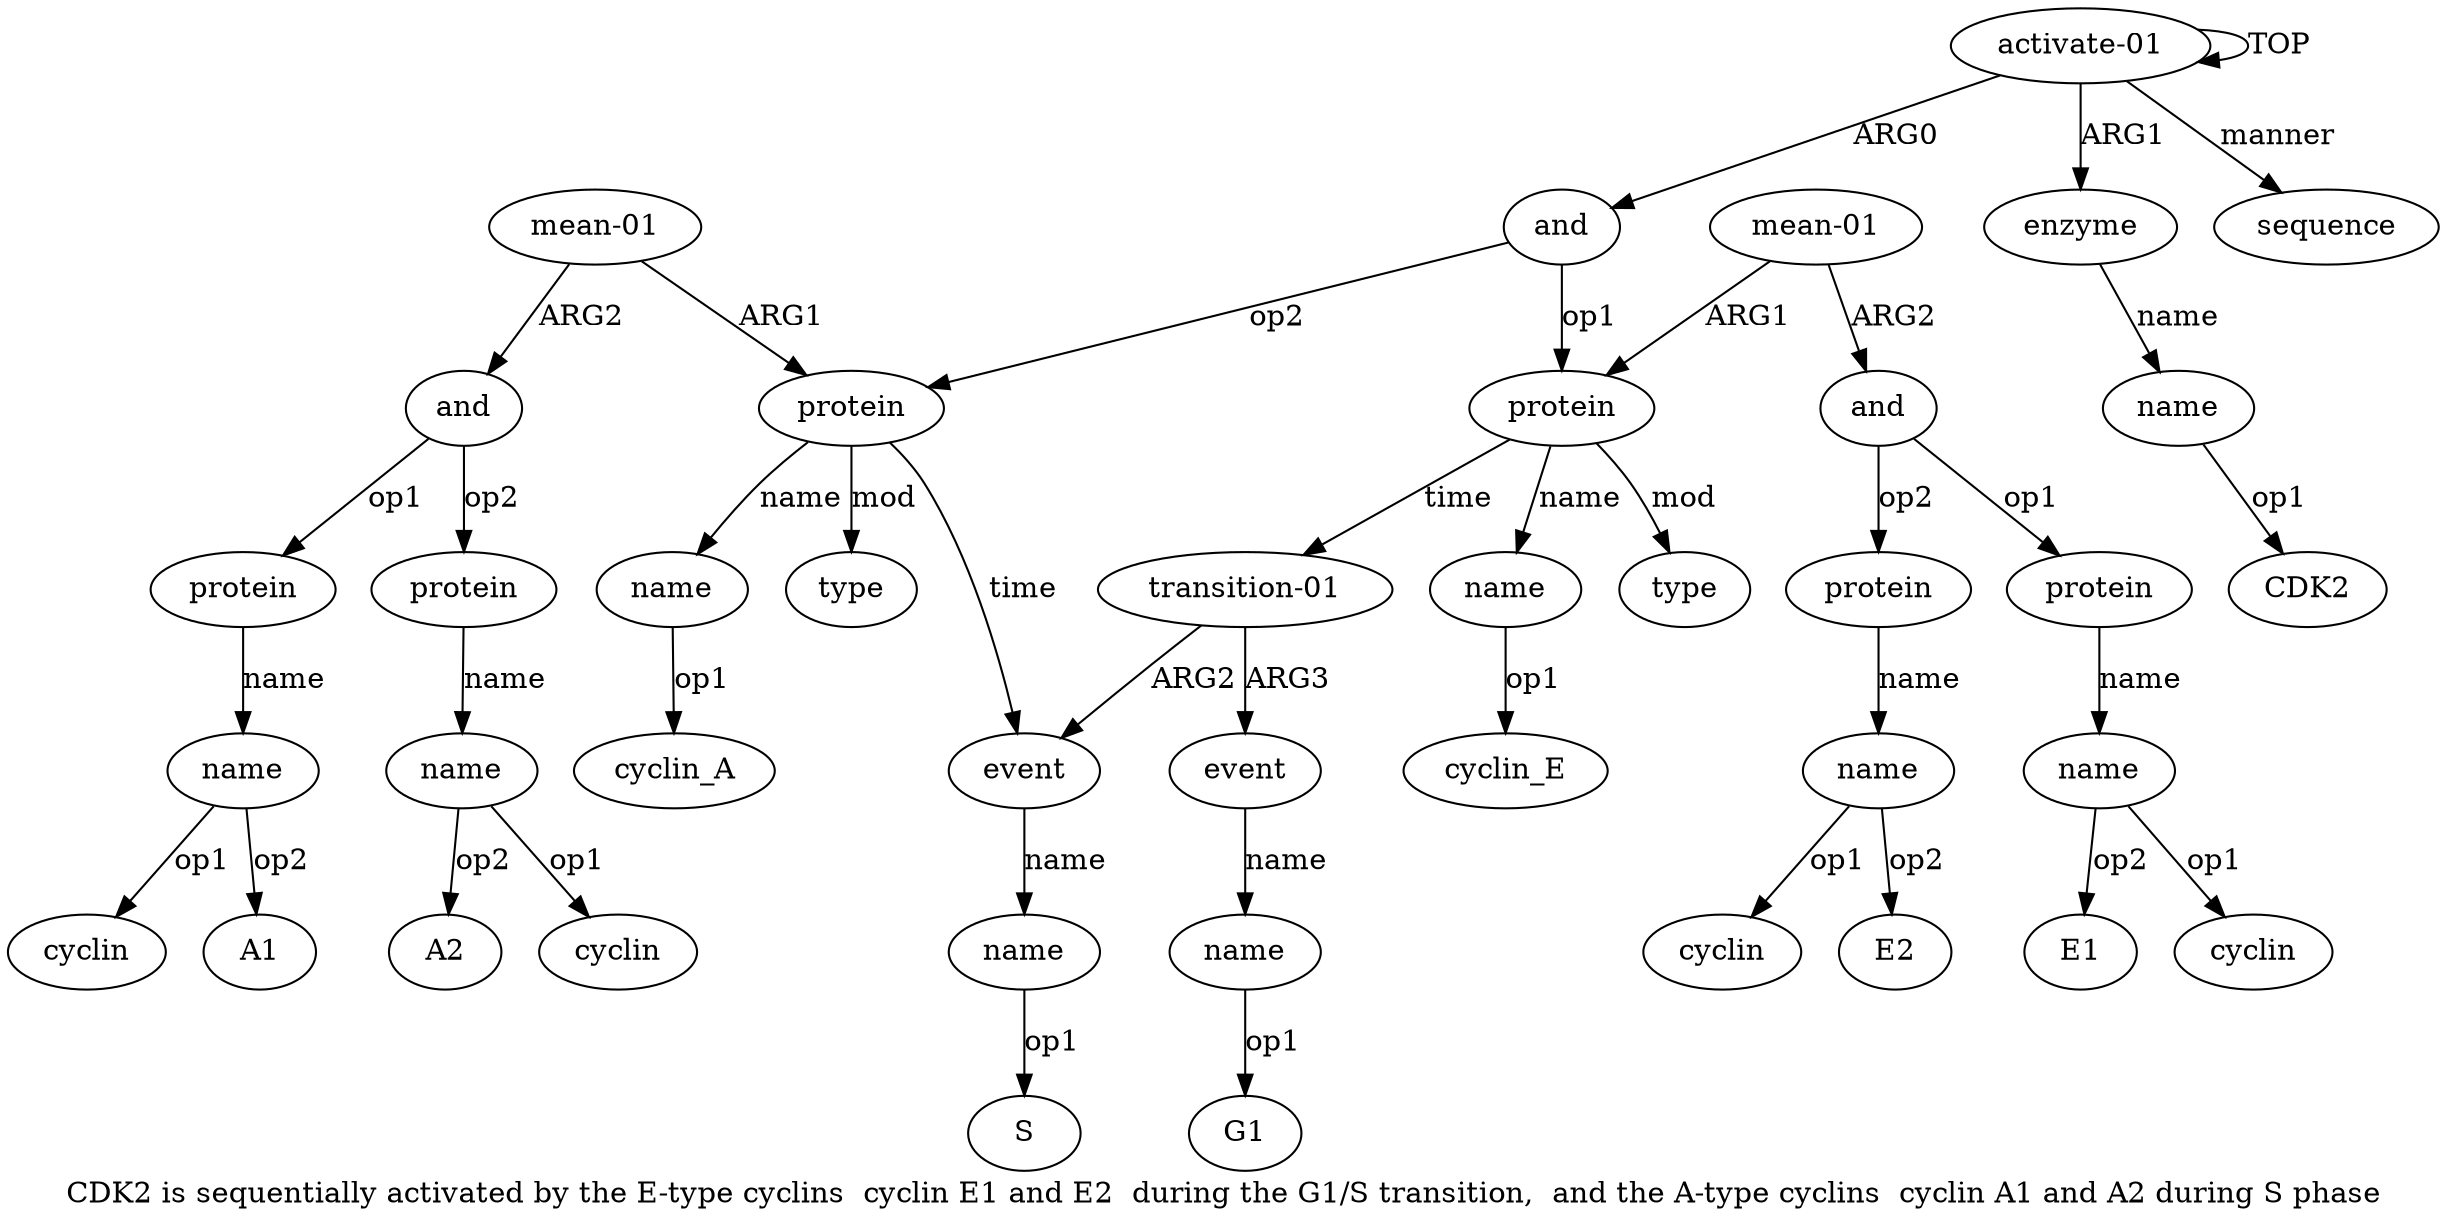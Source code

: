 digraph  {
	graph [label="CDK2 is sequentially activated by the E-type cyclins  cyclin E1 and E2  during the G1/S transition,  and the A-type cyclins  cyclin \
A1 and A2 during S phase"];
	node [label="\N"];
	a20	 [color=black,
		gold_ind=20,
		gold_label=and,
		label=and,
		test_ind=20,
		test_label=and];
	a21	 [color=black,
		gold_ind=21,
		gold_label=protein,
		label=protein,
		test_ind=21,
		test_label=protein];
	a20 -> a21 [key=0,
	color=black,
	gold_label=op1,
	label=op1,
	test_label=op1];
a23 [color=black,
	gold_ind=23,
	gold_label=protein,
	label=protein,
	test_ind=23,
	test_label=protein];
a20 -> a23 [key=0,
color=black,
gold_label=op2,
label=op2,
test_label=op2];
a22 [color=black,
gold_ind=22,
gold_label=name,
label=name,
test_ind=22,
test_label=name];
a21 -> a22 [key=0,
color=black,
gold_label=name,
label=name,
test_label=name];
"a22 cyclin" [color=black,
gold_ind=-1,
gold_label=cyclin,
label=cyclin,
test_ind=-1,
test_label=cyclin];
a22 -> "a22 cyclin" [key=0,
color=black,
gold_label=op1,
label=op1,
test_label=op1];
"a22 A1" [color=black,
gold_ind=-1,
gold_label=A1,
label=A1,
test_ind=-1,
test_label=A1];
a22 -> "a22 A1" [key=0,
color=black,
gold_label=op2,
label=op2,
test_label=op2];
a24 [color=black,
gold_ind=24,
gold_label=name,
label=name,
test_ind=24,
test_label=name];
a23 -> a24 [key=0,
color=black,
gold_label=name,
label=name,
test_label=name];
"a24 A2" [color=black,
gold_ind=-1,
gold_label=A2,
label=A2,
test_ind=-1,
test_label=A2];
a24 -> "a24 A2" [key=0,
color=black,
gold_label=op2,
label=op2,
test_label=op2];
"a24 cyclin" [color=black,
gold_ind=-1,
gold_label=cyclin,
label=cyclin,
test_ind=-1,
test_label=cyclin];
a24 -> "a24 cyclin" [key=0,
color=black,
gold_label=op1,
label=op1,
test_label=op1];
a25 [color=black,
gold_ind=25,
gold_label=enzyme,
label=enzyme,
test_ind=25,
test_label=enzyme];
a26 [color=black,
gold_ind=26,
gold_label=name,
label=name,
test_ind=26,
test_label=name];
a25 -> a26 [key=0,
color=black,
gold_label=name,
label=name,
test_label=name];
"a26 CDK2" [color=black,
gold_ind=-1,
gold_label=CDK2,
label=CDK2,
test_ind=-1,
test_label=CDK2];
a26 -> "a26 CDK2" [key=0,
color=black,
gold_label=op1,
label=op1,
test_label=op1];
a27 [color=black,
gold_ind=27,
gold_label=sequence,
label=sequence,
test_ind=27,
test_label=sequence];
"a17 cyclin_A" [color=black,
gold_ind=-1,
gold_label=cyclin_A,
label=cyclin_A,
test_ind=-1,
test_label=cyclin_A];
"a13 E1" [color=black,
gold_ind=-1,
gold_label=E1,
label=E1,
test_ind=-1,
test_label=E1];
"a3 cyclin_E" [color=black,
gold_ind=-1,
gold_label=cyclin_E,
label=cyclin_E,
test_ind=-1,
test_label=cyclin_E];
"a15 cyclin" [color=black,
gold_ind=-1,
gold_label=cyclin,
label=cyclin,
test_ind=-1,
test_label=cyclin];
a15 [color=black,
gold_ind=15,
gold_label=name,
label=name,
test_ind=15,
test_label=name];
a15 -> "a15 cyclin" [key=0,
color=black,
gold_label=op1,
label=op1,
test_label=op1];
"a15 E2" [color=black,
gold_ind=-1,
gold_label=E2,
label=E2,
test_ind=-1,
test_label=E2];
a15 -> "a15 E2" [key=0,
color=black,
gold_label=op2,
label=op2,
test_label=op2];
a14 [color=black,
gold_ind=14,
gold_label=protein,
label=protein,
test_ind=14,
test_label=protein];
a14 -> a15 [key=0,
color=black,
gold_label=name,
label=name,
test_label=name];
a17 [color=black,
gold_ind=17,
gold_label=name,
label=name,
test_ind=17,
test_label=name];
a17 -> "a17 cyclin_A" [key=0,
color=black,
gold_label=op1,
label=op1,
test_label=op1];
a16 [color=black,
gold_ind=16,
gold_label=protein,
label=protein,
test_ind=16,
test_label=protein];
a16 -> a17 [key=0,
color=black,
gold_label=name,
label=name,
test_label=name];
a18 [color=black,
gold_ind=18,
gold_label=type,
label=type,
test_ind=18,
test_label=type];
a16 -> a18 [key=0,
color=black,
gold_label=mod,
label=mod,
test_label=mod];
a5 [color=black,
gold_ind=5,
gold_label=event,
label=event,
test_ind=5,
test_label=event];
a16 -> a5 [key=0,
color=black,
gold_label=time,
label=time,
test_label=time];
a11 [color=black,
gold_ind=11,
gold_label=and,
label=and,
test_ind=11,
test_label=and];
a11 -> a14 [key=0,
color=black,
gold_label=op2,
label=op2,
test_label=op2];
a12 [color=black,
gold_ind=12,
gold_label=protein,
label=protein,
test_ind=12,
test_label=protein];
a11 -> a12 [key=0,
color=black,
gold_label=op1,
label=op1,
test_label=op1];
a10 [color=black,
gold_ind=10,
gold_label="mean-01",
label="mean-01",
test_ind=10,
test_label="mean-01"];
a10 -> a11 [key=0,
color=black,
gold_label=ARG2,
label=ARG2,
test_label=ARG2];
a2 [color=black,
gold_ind=2,
gold_label=protein,
label=protein,
test_ind=2,
test_label=protein];
a10 -> a2 [key=0,
color=black,
gold_label=ARG1,
label=ARG1,
test_label=ARG1];
a13 [color=black,
gold_ind=13,
gold_label=name,
label=name,
test_ind=13,
test_label=name];
a13 -> "a13 E1" [key=0,
color=black,
gold_label=op2,
label=op2,
test_label=op2];
"a13 cyclin" [color=black,
gold_ind=-1,
gold_label=cyclin,
label=cyclin,
test_ind=-1,
test_label=cyclin];
a13 -> "a13 cyclin" [key=0,
color=black,
gold_label=op1,
label=op1,
test_label=op1];
a12 -> a13 [key=0,
color=black,
gold_label=name,
label=name,
test_label=name];
"a8 G1" [color=black,
gold_ind=-1,
gold_label=G1,
label=G1,
test_ind=-1,
test_label=G1];
"a6 S" [color=black,
gold_ind=-1,
gold_label=S,
label=S,
test_ind=-1,
test_label=S];
a19 [color=black,
gold_ind=19,
gold_label="mean-01",
label="mean-01",
test_ind=19,
test_label="mean-01"];
a19 -> a20 [key=0,
color=black,
gold_label=ARG2,
label=ARG2,
test_label=ARG2];
a19 -> a16 [key=0,
color=black,
gold_label=ARG1,
label=ARG1,
test_label=ARG1];
a1 [color=black,
gold_ind=1,
gold_label=and,
label=and,
test_ind=1,
test_label=and];
a1 -> a16 [key=0,
color=black,
gold_label=op2,
label=op2,
test_label=op2];
a1 -> a2 [key=0,
color=black,
gold_label=op1,
label=op1,
test_label=op1];
a0 [color=black,
gold_ind=0,
gold_label="activate-01",
label="activate-01",
test_ind=0,
test_label="activate-01"];
a0 -> a25 [key=0,
color=black,
gold_label=ARG1,
label=ARG1,
test_label=ARG1];
a0 -> a27 [key=0,
color=black,
gold_label=manner,
label=manner,
test_label=manner];
a0 -> a1 [key=0,
color=black,
gold_label=ARG0,
label=ARG0,
test_label=ARG0];
a0 -> a0 [key=0,
color=black,
gold_label=TOP,
label=TOP,
test_label=TOP];
a3 [color=black,
gold_ind=3,
gold_label=name,
label=name,
test_ind=3,
test_label=name];
a3 -> "a3 cyclin_E" [key=0,
color=black,
gold_label=op1,
label=op1,
test_label=op1];
a2 -> a3 [key=0,
color=black,
gold_label=name,
label=name,
test_label=name];
a4 [color=black,
gold_ind=4,
gold_label="transition-01",
label="transition-01",
test_ind=4,
test_label="transition-01"];
a2 -> a4 [key=0,
color=black,
gold_label=time,
label=time,
test_label=time];
a9 [color=black,
gold_ind=9,
gold_label=type,
label=type,
test_ind=9,
test_label=type];
a2 -> a9 [key=0,
color=black,
gold_label=mod,
label=mod,
test_label=mod];
a6 [color=black,
gold_ind=6,
gold_label=name,
label=name,
test_ind=6,
test_label=name];
a5 -> a6 [key=0,
color=black,
gold_label=name,
label=name,
test_label=name];
a4 -> a5 [key=0,
color=black,
gold_label=ARG2,
label=ARG2,
test_label=ARG2];
a7 [color=black,
gold_ind=7,
gold_label=event,
label=event,
test_ind=7,
test_label=event];
a4 -> a7 [key=0,
color=black,
gold_label=ARG3,
label=ARG3,
test_label=ARG3];
a8 [color=black,
gold_ind=8,
gold_label=name,
label=name,
test_ind=8,
test_label=name];
a7 -> a8 [key=0,
color=black,
gold_label=name,
label=name,
test_label=name];
a6 -> "a6 S" [key=0,
color=black,
gold_label=op1,
label=op1,
test_label=op1];
a8 -> "a8 G1" [key=0,
color=black,
gold_label=op1,
label=op1,
test_label=op1];
}
